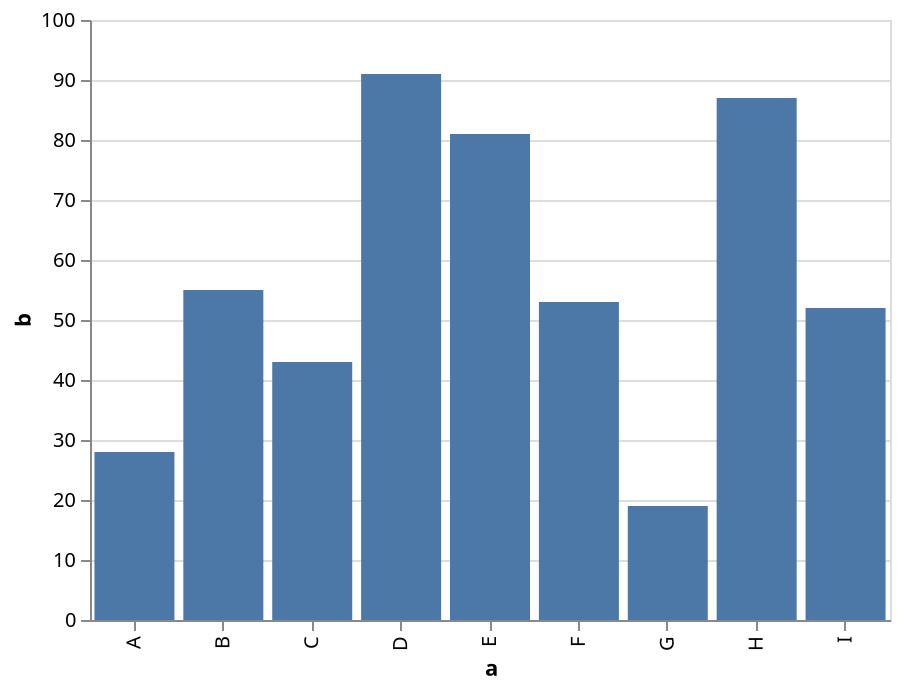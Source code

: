 {"config": {"view": {"height": 300, "width": 400}}, "encoding": {"y": {"title": "b", "field": "properties.b", "type": "quantitative"}, "x": {"title": "a", "field": "properties.a", "type": "nominal"}}, "data": {"values": {"features": [{"properties": {"a": "A", "b": 28}, "geometry": {"coordinates": [125.6, 10.1], "type": "Point"}, "type": "Feature"}, {"properties": {"a": "B", "b": 55}, "geometry": {"coordinates": [125.6, 10.1], "type": "Point"}, "type": "Feature"}, {"properties": {"a": "C", "b": 43}, "geometry": {"coordinates": [125.6, 10.1], "type": "Point"}, "type": "Feature"}, {"properties": {"a": "D", "b": 91}, "geometry": {"coordinates": [125.6, 10.1], "type": "Point"}, "type": "Feature"}, {"properties": {"a": "E", "b": 81}, "geometry": {"coordinates": [125.6, 10.1], "type": "Point"}, "type": "Feature"}, {"properties": {"a": "F", "b": 53}, "geometry": {"coordinates": [125.6, 10.1], "type": "Point"}, "type": "Feature"}, {"properties": {"a": "G", "b": 19}, "geometry": {"coordinates": [125.6, 10.1], "type": "Point"}, "type": "Feature"}, {"properties": {"a": "H", "b": 87}, "geometry": {"coordinates": [125.6, 10.1], "type": "Point"}, "type": "Feature"}, {"properties": {"a": "I", "b": 52}, "geometry": {"coordinates": [125.6, 10.1], "type": "Point"}, "type": "Feature"}], "type": "FeatureCollection"}, "format": {"type": "json", "property": "features"}}, "mark": "bar", "$schema": "https://vega.github.io/schema/vega-lite/v2.4.1.json"}